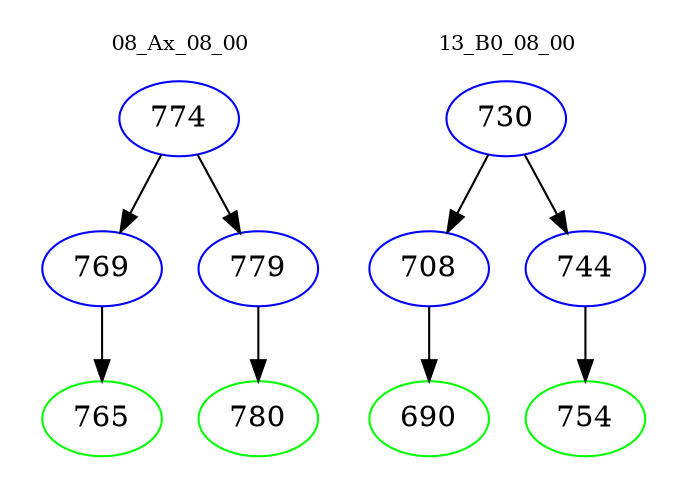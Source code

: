 digraph{
subgraph cluster_0 {
color = white
label = "08_Ax_08_00";
fontsize=10;
T0_774 [label="774", color="blue"]
T0_774 -> T0_769 [color="black"]
T0_769 [label="769", color="blue"]
T0_769 -> T0_765 [color="black"]
T0_765 [label="765", color="green"]
T0_774 -> T0_779 [color="black"]
T0_779 [label="779", color="blue"]
T0_779 -> T0_780 [color="black"]
T0_780 [label="780", color="green"]
}
subgraph cluster_1 {
color = white
label = "13_B0_08_00";
fontsize=10;
T1_730 [label="730", color="blue"]
T1_730 -> T1_708 [color="black"]
T1_708 [label="708", color="blue"]
T1_708 -> T1_690 [color="black"]
T1_690 [label="690", color="green"]
T1_730 -> T1_744 [color="black"]
T1_744 [label="744", color="blue"]
T1_744 -> T1_754 [color="black"]
T1_754 [label="754", color="green"]
}
}
